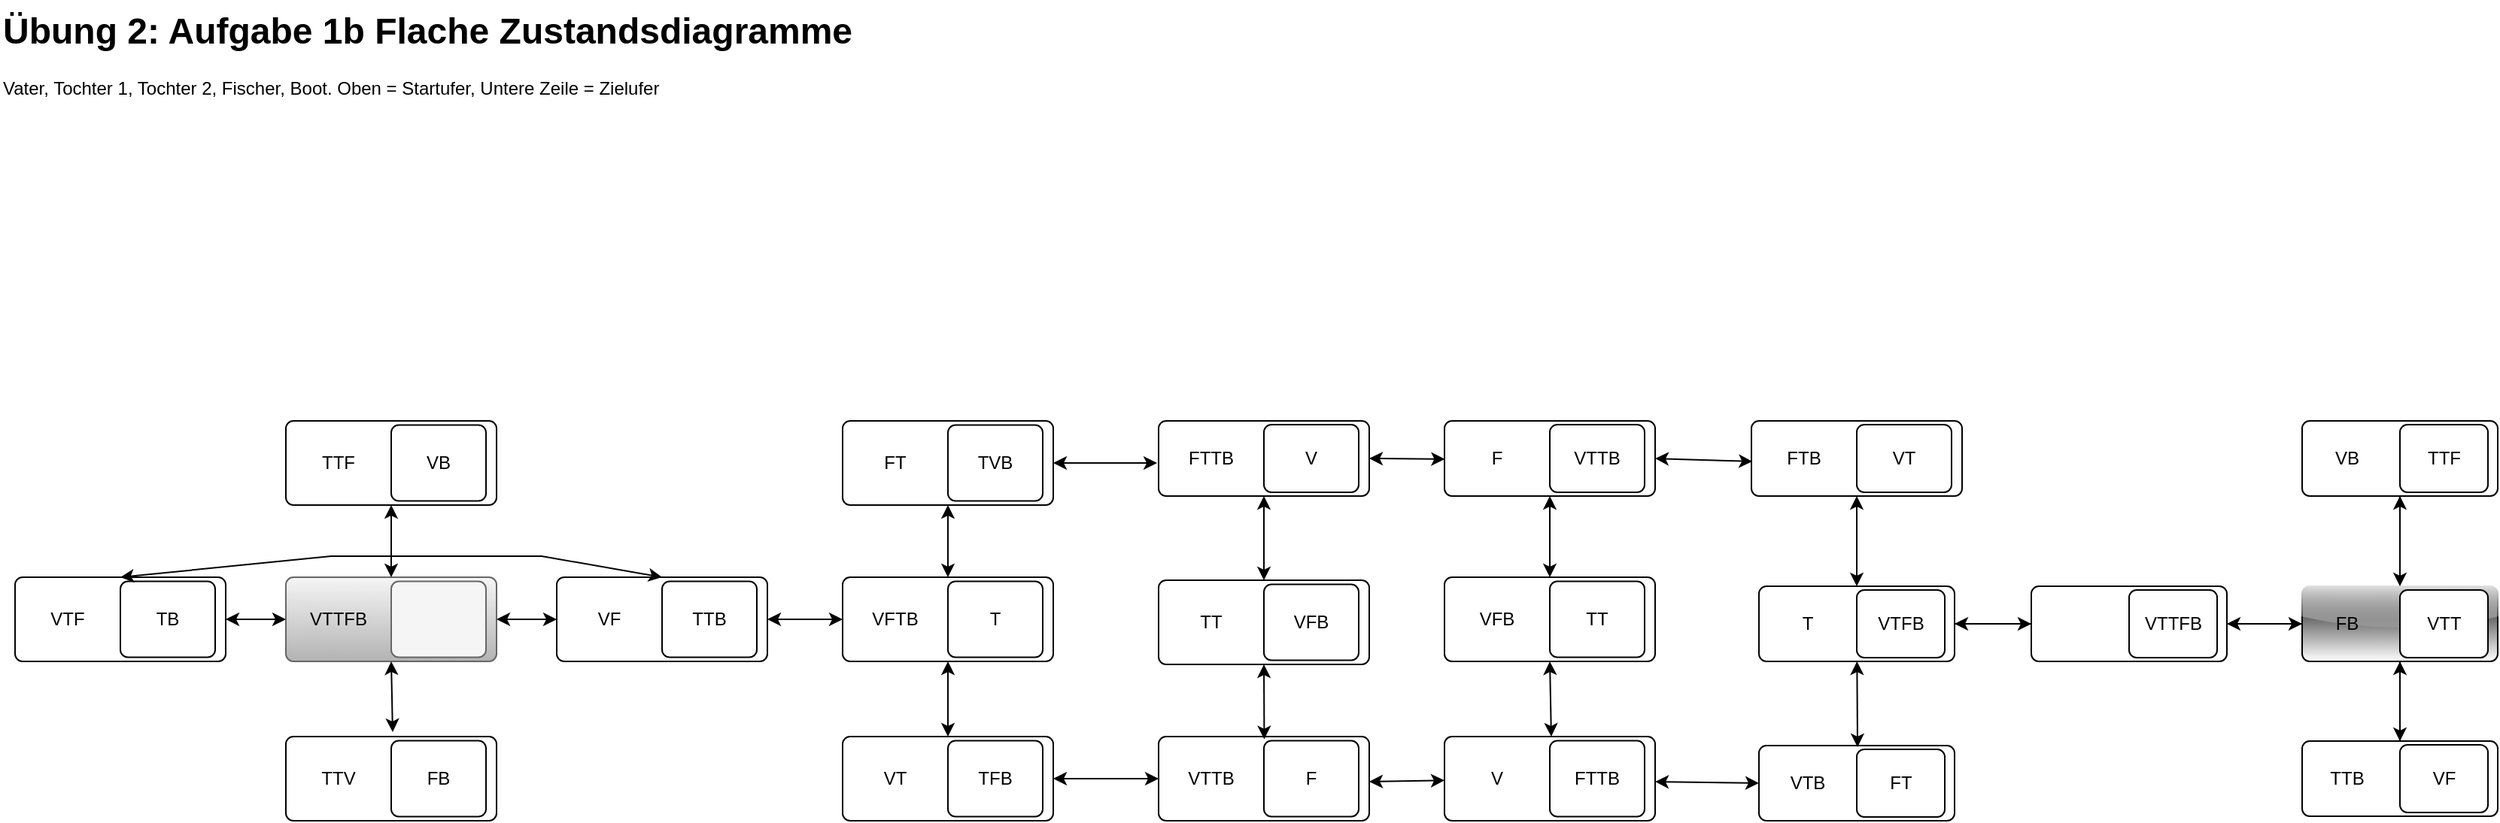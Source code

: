 <mxfile version="24.8.3">
  <diagram name="Page-1" id="-7dxq6iW3kQ3iSbgLeyK">
    <mxGraphModel dx="979" dy="433" grid="1" gridSize="10" guides="1" tooltips="1" connect="1" arrows="1" fold="1" page="1" pageScale="1" pageWidth="1169" pageHeight="827" math="0" shadow="0">
      <root>
        <mxCell id="0" />
        <mxCell id="1" parent="0" />
        <mxCell id="XbbJu0McrLC-nWk04bXn-2" value="&lt;h1 style=&quot;margin-top: 0px;&quot;&gt;Übung 2: Aufgabe 1b Flache Zustandsdiagramme&lt;br&gt;&lt;/h1&gt;&lt;p&gt;Vater, Tochter 1, Tochter 2, Fischer, Boot. Oben = Startufer, Untere Zeile = Zielufer&lt;br&gt;&lt;/p&gt;" style="text;html=1;whiteSpace=wrap;overflow=hidden;rounded=0;" parent="1" vertex="1">
          <mxGeometry width="570" height="79" as="geometry" />
        </mxCell>
        <mxCell id="XbbJu0McrLC-nWk04bXn-6" value="" style="rounded=1;absoluteArcSize=1;html=1;arcSize=10;fillColor=#f5f5f5;strokeColor=#666666;gradientColor=#b3b3b3;" parent="1" vertex="1">
          <mxGeometry x="190" y="384" width="140" height="56" as="geometry" />
        </mxCell>
        <mxCell id="XbbJu0McrLC-nWk04bXn-7" value="VTTFB" style="html=1;shape=mxgraph.er.anchor;whiteSpace=wrap;" parent="XbbJu0McrLC-nWk04bXn-6" vertex="1">
          <mxGeometry width="70" height="56" as="geometry" />
        </mxCell>
        <mxCell id="XbbJu0McrLC-nWk04bXn-8" value="" style="rounded=1;absoluteArcSize=1;html=1;arcSize=10;whiteSpace=wrap;points=[];strokeColor=inherit;fillColor=inherit;" parent="XbbJu0McrLC-nWk04bXn-6" vertex="1">
          <mxGeometry x="70" y="2.8" width="63" height="50.4" as="geometry" />
        </mxCell>
        <mxCell id="XbbJu0McrLC-nWk04bXn-17" value="" style="rounded=1;absoluteArcSize=1;html=1;arcSize=10;" parent="1" vertex="1">
          <mxGeometry x="370" y="384" width="140" height="56" as="geometry" />
        </mxCell>
        <mxCell id="XbbJu0McrLC-nWk04bXn-18" value="VF" style="html=1;shape=mxgraph.er.anchor;whiteSpace=wrap;" parent="XbbJu0McrLC-nWk04bXn-17" vertex="1">
          <mxGeometry width="70" height="56" as="geometry" />
        </mxCell>
        <mxCell id="XbbJu0McrLC-nWk04bXn-19" value="TTB" style="rounded=1;absoluteArcSize=1;html=1;arcSize=10;whiteSpace=wrap;points=[];strokeColor=inherit;fillColor=inherit;" parent="XbbJu0McrLC-nWk04bXn-17" vertex="1">
          <mxGeometry x="70" y="2.8" width="63" height="50.4" as="geometry" />
        </mxCell>
        <mxCell id="XbbJu0McrLC-nWk04bXn-20" value="" style="endArrow=classic;html=1;rounded=0;entryX=0;entryY=0.5;entryDx=0;entryDy=0;exitX=1;exitY=0.5;exitDx=0;exitDy=0;startArrow=classic;" parent="1" source="XbbJu0McrLC-nWk04bXn-6" target="XbbJu0McrLC-nWk04bXn-17" edge="1">
          <mxGeometry width="50" height="50" relative="1" as="geometry">
            <mxPoint x="380" y="410" as="sourcePoint" />
            <mxPoint x="430" y="360" as="targetPoint" />
          </mxGeometry>
        </mxCell>
        <mxCell id="XbbJu0McrLC-nWk04bXn-21" value="" style="rounded=1;absoluteArcSize=1;html=1;arcSize=10;" parent="1" vertex="1">
          <mxGeometry x="10" y="384" width="140" height="56" as="geometry" />
        </mxCell>
        <mxCell id="XbbJu0McrLC-nWk04bXn-22" value="VTF" style="html=1;shape=mxgraph.er.anchor;whiteSpace=wrap;" parent="XbbJu0McrLC-nWk04bXn-21" vertex="1">
          <mxGeometry width="70" height="56" as="geometry" />
        </mxCell>
        <mxCell id="XbbJu0McrLC-nWk04bXn-23" value="TB" style="rounded=1;absoluteArcSize=1;html=1;arcSize=10;whiteSpace=wrap;points=[];strokeColor=inherit;fillColor=inherit;" parent="XbbJu0McrLC-nWk04bXn-21" vertex="1">
          <mxGeometry x="70" y="2.8" width="63" height="50.4" as="geometry" />
        </mxCell>
        <mxCell id="XbbJu0McrLC-nWk04bXn-24" value="" style="endArrow=classic;html=1;rounded=0;entryX=0;entryY=0.5;entryDx=0;entryDy=0;exitX=1;exitY=0.5;exitDx=0;exitDy=0;startArrow=classic;" parent="1" source="XbbJu0McrLC-nWk04bXn-21" target="XbbJu0McrLC-nWk04bXn-6" edge="1">
          <mxGeometry width="50" height="50" relative="1" as="geometry">
            <mxPoint x="150" y="420" as="sourcePoint" />
            <mxPoint x="200" y="370" as="targetPoint" />
          </mxGeometry>
        </mxCell>
        <mxCell id="XbbJu0McrLC-nWk04bXn-28" value="" style="rounded=1;absoluteArcSize=1;html=1;arcSize=10;" parent="1" vertex="1">
          <mxGeometry x="190" y="280" width="140" height="56" as="geometry" />
        </mxCell>
        <mxCell id="XbbJu0McrLC-nWk04bXn-29" value="TTF" style="html=1;shape=mxgraph.er.anchor;whiteSpace=wrap;" parent="XbbJu0McrLC-nWk04bXn-28" vertex="1">
          <mxGeometry width="70" height="56" as="geometry" />
        </mxCell>
        <mxCell id="XbbJu0McrLC-nWk04bXn-30" value="VB" style="rounded=1;absoluteArcSize=1;html=1;arcSize=10;whiteSpace=wrap;points=[];strokeColor=inherit;fillColor=inherit;" parent="XbbJu0McrLC-nWk04bXn-28" vertex="1">
          <mxGeometry x="70" y="2.8" width="63" height="50.4" as="geometry" />
        </mxCell>
        <mxCell id="XbbJu0McrLC-nWk04bXn-31" value="" style="endArrow=classic;html=1;rounded=0;entryX=0.5;entryY=1;entryDx=0;entryDy=0;exitX=0.5;exitY=0;exitDx=0;exitDy=0;startArrow=classic;" parent="1" source="XbbJu0McrLC-nWk04bXn-6" target="XbbJu0McrLC-nWk04bXn-28" edge="1">
          <mxGeometry width="50" height="50" relative="1" as="geometry">
            <mxPoint x="260" y="380" as="sourcePoint" />
            <mxPoint x="280" y="340" as="targetPoint" />
          </mxGeometry>
        </mxCell>
        <mxCell id="XbbJu0McrLC-nWk04bXn-32" value="" style="rounded=1;absoluteArcSize=1;html=1;arcSize=10;" parent="1" vertex="1">
          <mxGeometry x="190" y="490" width="140" height="56" as="geometry" />
        </mxCell>
        <mxCell id="XbbJu0McrLC-nWk04bXn-33" value="TTV" style="html=1;shape=mxgraph.er.anchor;whiteSpace=wrap;" parent="XbbJu0McrLC-nWk04bXn-32" vertex="1">
          <mxGeometry width="70" height="56" as="geometry" />
        </mxCell>
        <mxCell id="XbbJu0McrLC-nWk04bXn-34" value="FB" style="rounded=1;absoluteArcSize=1;html=1;arcSize=10;whiteSpace=wrap;points=[];strokeColor=inherit;fillColor=inherit;" parent="XbbJu0McrLC-nWk04bXn-32" vertex="1">
          <mxGeometry x="70" y="2.8" width="63" height="50.4" as="geometry" />
        </mxCell>
        <mxCell id="XbbJu0McrLC-nWk04bXn-36" value="" style="endArrow=classic;startArrow=classic;html=1;rounded=0;exitX=1.014;exitY=-0.054;exitDx=0;exitDy=0;exitPerimeter=0;" parent="1" source="XbbJu0McrLC-nWk04bXn-33" edge="1">
          <mxGeometry width="50" height="50" relative="1" as="geometry">
            <mxPoint x="210" y="490" as="sourcePoint" />
            <mxPoint x="260" y="440" as="targetPoint" />
          </mxGeometry>
        </mxCell>
        <mxCell id="XbbJu0McrLC-nWk04bXn-38" value="" style="rounded=1;absoluteArcSize=1;html=1;arcSize=10;" parent="1" vertex="1">
          <mxGeometry x="560" y="384" width="140" height="56" as="geometry" />
        </mxCell>
        <mxCell id="XbbJu0McrLC-nWk04bXn-39" value="VFTB" style="html=1;shape=mxgraph.er.anchor;whiteSpace=wrap;" parent="XbbJu0McrLC-nWk04bXn-38" vertex="1">
          <mxGeometry width="70" height="56" as="geometry" />
        </mxCell>
        <mxCell id="XbbJu0McrLC-nWk04bXn-40" value="T" style="rounded=1;absoluteArcSize=1;html=1;arcSize=10;whiteSpace=wrap;points=[];strokeColor=inherit;fillColor=inherit;" parent="XbbJu0McrLC-nWk04bXn-38" vertex="1">
          <mxGeometry x="70" y="2.8" width="63" height="50.4" as="geometry" />
        </mxCell>
        <mxCell id="XbbJu0McrLC-nWk04bXn-41" value="" style="endArrow=classic;startArrow=classic;html=1;rounded=0;entryX=0;entryY=0.5;entryDx=0;entryDy=0;exitX=1;exitY=0.5;exitDx=0;exitDy=0;" parent="1" source="XbbJu0McrLC-nWk04bXn-17" target="XbbJu0McrLC-nWk04bXn-38" edge="1">
          <mxGeometry width="50" height="50" relative="1" as="geometry">
            <mxPoint x="510" y="414" as="sourcePoint" />
            <mxPoint x="560" y="364" as="targetPoint" />
          </mxGeometry>
        </mxCell>
        <mxCell id="XbbJu0McrLC-nWk04bXn-45" value="" style="endArrow=classic;startArrow=classic;html=1;rounded=0;entryX=0.5;entryY=0;entryDx=0;entryDy=0;exitX=0.5;exitY=0;exitDx=0;exitDy=0;" parent="1" source="XbbJu0McrLC-nWk04bXn-17" target="XbbJu0McrLC-nWk04bXn-21" edge="1">
          <mxGeometry width="50" height="50" relative="1" as="geometry">
            <mxPoint x="620" y="360" as="sourcePoint" />
            <mxPoint x="680" y="330" as="targetPoint" />
            <Array as="points">
              <mxPoint x="360" y="370" />
              <mxPoint x="220" y="370" />
            </Array>
          </mxGeometry>
        </mxCell>
        <mxCell id="XbbJu0McrLC-nWk04bXn-46" value="" style="rounded=1;absoluteArcSize=1;html=1;arcSize=10;" parent="1" vertex="1">
          <mxGeometry x="560" y="280" width="140" height="56" as="geometry" />
        </mxCell>
        <mxCell id="XbbJu0McrLC-nWk04bXn-47" value="FT" style="html=1;shape=mxgraph.er.anchor;whiteSpace=wrap;" parent="XbbJu0McrLC-nWk04bXn-46" vertex="1">
          <mxGeometry width="70" height="56" as="geometry" />
        </mxCell>
        <mxCell id="XbbJu0McrLC-nWk04bXn-48" value="TVB" style="rounded=1;absoluteArcSize=1;html=1;arcSize=10;whiteSpace=wrap;points=[];strokeColor=inherit;fillColor=inherit;" parent="XbbJu0McrLC-nWk04bXn-46" vertex="1">
          <mxGeometry x="70" y="2.8" width="63" height="50.4" as="geometry" />
        </mxCell>
        <mxCell id="XbbJu0McrLC-nWk04bXn-50" value="" style="rounded=1;absoluteArcSize=1;html=1;arcSize=10;" parent="1" vertex="1">
          <mxGeometry x="560" y="490" width="140" height="56" as="geometry" />
        </mxCell>
        <mxCell id="XbbJu0McrLC-nWk04bXn-51" value="VT" style="html=1;shape=mxgraph.er.anchor;whiteSpace=wrap;" parent="XbbJu0McrLC-nWk04bXn-50" vertex="1">
          <mxGeometry width="70" height="56" as="geometry" />
        </mxCell>
        <mxCell id="XbbJu0McrLC-nWk04bXn-52" value="TFB" style="rounded=1;absoluteArcSize=1;html=1;arcSize=10;whiteSpace=wrap;points=[];strokeColor=inherit;fillColor=inherit;" parent="XbbJu0McrLC-nWk04bXn-50" vertex="1">
          <mxGeometry x="70" y="2.8" width="63" height="50.4" as="geometry" />
        </mxCell>
        <mxCell id="XbbJu0McrLC-nWk04bXn-53" value="" style="endArrow=classic;startArrow=classic;html=1;rounded=0;exitX=0.5;exitY=0;exitDx=0;exitDy=0;entryX=0.5;entryY=1;entryDx=0;entryDy=0;" parent="1" source="XbbJu0McrLC-nWk04bXn-38" target="XbbJu0McrLC-nWk04bXn-46" edge="1">
          <mxGeometry width="50" height="50" relative="1" as="geometry">
            <mxPoint x="590" y="390" as="sourcePoint" />
            <mxPoint x="640" y="340" as="targetPoint" />
          </mxGeometry>
        </mxCell>
        <mxCell id="XbbJu0McrLC-nWk04bXn-54" value="" style="endArrow=classic;startArrow=classic;html=1;rounded=0;exitX=0.5;exitY=0;exitDx=0;exitDy=0;entryX=0.5;entryY=1;entryDx=0;entryDy=0;" parent="1" source="XbbJu0McrLC-nWk04bXn-50" target="XbbJu0McrLC-nWk04bXn-38" edge="1">
          <mxGeometry width="50" height="50" relative="1" as="geometry">
            <mxPoint x="580" y="490" as="sourcePoint" />
            <mxPoint x="630" y="440" as="targetPoint" />
          </mxGeometry>
        </mxCell>
        <mxCell id="XbbJu0McrLC-nWk04bXn-55" value="" style="rounded=1;absoluteArcSize=1;html=1;arcSize=10;" parent="1" vertex="1">
          <mxGeometry x="770" y="490" width="140" height="56" as="geometry" />
        </mxCell>
        <mxCell id="XbbJu0McrLC-nWk04bXn-56" value="VTTB" style="html=1;shape=mxgraph.er.anchor;whiteSpace=wrap;" parent="XbbJu0McrLC-nWk04bXn-55" vertex="1">
          <mxGeometry width="70" height="56" as="geometry" />
        </mxCell>
        <mxCell id="XbbJu0McrLC-nWk04bXn-57" value="F" style="rounded=1;absoluteArcSize=1;html=1;arcSize=10;whiteSpace=wrap;points=[];strokeColor=inherit;fillColor=inherit;" parent="XbbJu0McrLC-nWk04bXn-55" vertex="1">
          <mxGeometry x="70" y="2.8" width="63" height="50.4" as="geometry" />
        </mxCell>
        <mxCell id="XbbJu0McrLC-nWk04bXn-58" value="" style="endArrow=classic;startArrow=classic;html=1;rounded=0;entryX=0;entryY=0.5;entryDx=0;entryDy=0;exitX=1;exitY=0.5;exitDx=0;exitDy=0;" parent="1" source="XbbJu0McrLC-nWk04bXn-50" target="XbbJu0McrLC-nWk04bXn-55" edge="1">
          <mxGeometry width="50" height="50" relative="1" as="geometry">
            <mxPoint x="700" y="520" as="sourcePoint" />
            <mxPoint x="750" y="470" as="targetPoint" />
          </mxGeometry>
        </mxCell>
        <mxCell id="XbbJu0McrLC-nWk04bXn-59" value="" style="rounded=1;absoluteArcSize=1;html=1;arcSize=10;" parent="1" vertex="1">
          <mxGeometry x="770" y="280" width="140" height="50" as="geometry" />
        </mxCell>
        <mxCell id="XbbJu0McrLC-nWk04bXn-60" value="FTTB" style="html=1;shape=mxgraph.er.anchor;whiteSpace=wrap;" parent="XbbJu0McrLC-nWk04bXn-59" vertex="1">
          <mxGeometry width="70" height="50" as="geometry" />
        </mxCell>
        <mxCell id="XbbJu0McrLC-nWk04bXn-61" value="V" style="rounded=1;absoluteArcSize=1;html=1;arcSize=10;whiteSpace=wrap;points=[];strokeColor=inherit;fillColor=inherit;" parent="XbbJu0McrLC-nWk04bXn-59" vertex="1">
          <mxGeometry x="70" y="2.5" width="63" height="45" as="geometry" />
        </mxCell>
        <mxCell id="XbbJu0McrLC-nWk04bXn-63" value="" style="endArrow=classic;startArrow=classic;html=1;rounded=0;exitX=1;exitY=0.5;exitDx=0;exitDy=0;entryX=-0.014;entryY=0.561;entryDx=0;entryDy=0;entryPerimeter=0;" parent="1" source="XbbJu0McrLC-nWk04bXn-46" target="XbbJu0McrLC-nWk04bXn-60" edge="1">
          <mxGeometry width="50" height="50" relative="1" as="geometry">
            <mxPoint x="580" y="290" as="sourcePoint" />
            <mxPoint x="630" y="240" as="targetPoint" />
          </mxGeometry>
        </mxCell>
        <mxCell id="XbbJu0McrLC-nWk04bXn-65" value="" style="rounded=1;absoluteArcSize=1;html=1;arcSize=10;" parent="1" vertex="1">
          <mxGeometry x="770" y="386" width="140" height="56" as="geometry" />
        </mxCell>
        <mxCell id="XbbJu0McrLC-nWk04bXn-66" value="TT" style="html=1;shape=mxgraph.er.anchor;whiteSpace=wrap;" parent="XbbJu0McrLC-nWk04bXn-65" vertex="1">
          <mxGeometry width="70" height="56" as="geometry" />
        </mxCell>
        <mxCell id="XbbJu0McrLC-nWk04bXn-67" value="VFB" style="rounded=1;absoluteArcSize=1;html=1;arcSize=10;whiteSpace=wrap;points=[];strokeColor=inherit;fillColor=inherit;" parent="XbbJu0McrLC-nWk04bXn-65" vertex="1">
          <mxGeometry x="70" y="2.8" width="63" height="50.4" as="geometry" />
        </mxCell>
        <mxCell id="XbbJu0McrLC-nWk04bXn-68" value="" style="endArrow=classic;startArrow=classic;html=1;rounded=0;entryX=0.5;entryY=0;entryDx=0;entryDy=0;exitX=0.5;exitY=1;exitDx=0;exitDy=0;" parent="1" source="XbbJu0McrLC-nWk04bXn-59" target="XbbJu0McrLC-nWk04bXn-65" edge="1">
          <mxGeometry width="50" height="50" relative="1" as="geometry">
            <mxPoint x="720" y="208" as="sourcePoint" />
            <mxPoint x="783.711" y="208" as="targetPoint" />
          </mxGeometry>
        </mxCell>
        <mxCell id="XbbJu0McrLC-nWk04bXn-71" value="" style="endArrow=classic;startArrow=classic;html=1;rounded=0;entryX=0.5;entryY=1;entryDx=0;entryDy=0;exitX=1.003;exitY=0.032;exitDx=0;exitDy=0;exitPerimeter=0;" parent="1" source="XbbJu0McrLC-nWk04bXn-56" target="XbbJu0McrLC-nWk04bXn-65" edge="1">
          <mxGeometry width="50" height="50" relative="1" as="geometry">
            <mxPoint x="840" y="490" as="sourcePoint" />
            <mxPoint x="890" y="440" as="targetPoint" />
          </mxGeometry>
        </mxCell>
        <mxCell id="XbbJu0McrLC-nWk04bXn-72" value="" style="rounded=1;absoluteArcSize=1;html=1;arcSize=10;" parent="1" vertex="1">
          <mxGeometry x="960" y="280" width="140" height="50" as="geometry" />
        </mxCell>
        <mxCell id="XbbJu0McrLC-nWk04bXn-73" value="F" style="html=1;shape=mxgraph.er.anchor;whiteSpace=wrap;" parent="XbbJu0McrLC-nWk04bXn-72" vertex="1">
          <mxGeometry width="70" height="50" as="geometry" />
        </mxCell>
        <mxCell id="XbbJu0McrLC-nWk04bXn-74" value="VTTB" style="rounded=1;absoluteArcSize=1;html=1;arcSize=10;whiteSpace=wrap;points=[];strokeColor=inherit;fillColor=inherit;" parent="XbbJu0McrLC-nWk04bXn-72" vertex="1">
          <mxGeometry x="70" y="2.5" width="63" height="45" as="geometry" />
        </mxCell>
        <mxCell id="XbbJu0McrLC-nWk04bXn-75" value="" style="endArrow=classic;startArrow=classic;html=1;rounded=0;entryX=0.003;entryY=0.508;entryDx=0;entryDy=0;entryPerimeter=0;exitX=1;exitY=0.5;exitDx=0;exitDy=0;" parent="1" source="XbbJu0McrLC-nWk04bXn-59" target="XbbJu0McrLC-nWk04bXn-73" edge="1">
          <mxGeometry width="50" height="50" relative="1" as="geometry">
            <mxPoint x="910" y="310" as="sourcePoint" />
            <mxPoint x="960" y="260" as="targetPoint" />
          </mxGeometry>
        </mxCell>
        <mxCell id="XbbJu0McrLC-nWk04bXn-77" value="" style="rounded=1;absoluteArcSize=1;html=1;arcSize=10;" parent="1" vertex="1">
          <mxGeometry x="1164" y="280" width="140" height="50" as="geometry" />
        </mxCell>
        <mxCell id="XbbJu0McrLC-nWk04bXn-78" value="FTB" style="html=1;shape=mxgraph.er.anchor;whiteSpace=wrap;" parent="XbbJu0McrLC-nWk04bXn-77" vertex="1">
          <mxGeometry width="70" height="50" as="geometry" />
        </mxCell>
        <mxCell id="XbbJu0McrLC-nWk04bXn-79" value="VT" style="rounded=1;absoluteArcSize=1;html=1;arcSize=10;whiteSpace=wrap;points=[];strokeColor=inherit;fillColor=inherit;" parent="XbbJu0McrLC-nWk04bXn-77" vertex="1">
          <mxGeometry x="70" y="2.5" width="63" height="45" as="geometry" />
        </mxCell>
        <mxCell id="XbbJu0McrLC-nWk04bXn-80" value="" style="endArrow=classic;startArrow=classic;html=1;rounded=0;entryX=0.009;entryY=0.54;entryDx=0;entryDy=0;entryPerimeter=0;" parent="1" target="XbbJu0McrLC-nWk04bXn-78" edge="1">
          <mxGeometry width="50" height="50" relative="1" as="geometry">
            <mxPoint x="1100" y="305" as="sourcePoint" />
            <mxPoint x="1150" y="260" as="targetPoint" />
          </mxGeometry>
        </mxCell>
        <mxCell id="m5UhtimAYEu7yITjB6ou-4" value="" style="rounded=1;absoluteArcSize=1;html=1;arcSize=10;" vertex="1" parent="1">
          <mxGeometry x="960" y="490" width="140" height="56" as="geometry" />
        </mxCell>
        <mxCell id="m5UhtimAYEu7yITjB6ou-5" value="V" style="html=1;shape=mxgraph.er.anchor;whiteSpace=wrap;" vertex="1" parent="m5UhtimAYEu7yITjB6ou-4">
          <mxGeometry width="70" height="56" as="geometry" />
        </mxCell>
        <mxCell id="m5UhtimAYEu7yITjB6ou-6" value="FTTB" style="rounded=1;absoluteArcSize=1;html=1;arcSize=10;whiteSpace=wrap;points=[];strokeColor=inherit;fillColor=inherit;" vertex="1" parent="m5UhtimAYEu7yITjB6ou-4">
          <mxGeometry x="70" y="2.8" width="63" height="50.4" as="geometry" />
        </mxCell>
        <mxCell id="m5UhtimAYEu7yITjB6ou-18" value="" style="endArrow=classic;startArrow=classic;html=1;rounded=0;exitX=0;exitY=0.5;exitDx=0;exitDy=0;" edge="1" parent="m5UhtimAYEu7yITjB6ou-4" source="m5UhtimAYEu7yITjB6ou-14">
          <mxGeometry width="50" height="50" relative="1" as="geometry">
            <mxPoint x="90" y="80" as="sourcePoint" />
            <mxPoint x="140" y="30" as="targetPoint" />
          </mxGeometry>
        </mxCell>
        <mxCell id="m5UhtimAYEu7yITjB6ou-7" value="" style="endArrow=classic;startArrow=classic;html=1;rounded=0;" edge="1" parent="1" target="m5UhtimAYEu7yITjB6ou-4">
          <mxGeometry width="50" height="50" relative="1" as="geometry">
            <mxPoint x="910" y="520" as="sourcePoint" />
            <mxPoint x="960" y="470" as="targetPoint" />
          </mxGeometry>
        </mxCell>
        <mxCell id="m5UhtimAYEu7yITjB6ou-9" value="" style="rounded=1;absoluteArcSize=1;html=1;arcSize=10;" vertex="1" parent="1">
          <mxGeometry x="960" y="384" width="140" height="56" as="geometry" />
        </mxCell>
        <mxCell id="m5UhtimAYEu7yITjB6ou-10" value="VFB" style="html=1;shape=mxgraph.er.anchor;whiteSpace=wrap;" vertex="1" parent="m5UhtimAYEu7yITjB6ou-9">
          <mxGeometry width="70" height="56" as="geometry" />
        </mxCell>
        <mxCell id="m5UhtimAYEu7yITjB6ou-11" value="TT" style="rounded=1;absoluteArcSize=1;html=1;arcSize=10;whiteSpace=wrap;points=[];strokeColor=inherit;fillColor=inherit;" vertex="1" parent="m5UhtimAYEu7yITjB6ou-9">
          <mxGeometry x="70" y="2.8" width="63" height="50.4" as="geometry" />
        </mxCell>
        <mxCell id="m5UhtimAYEu7yITjB6ou-12" value="" style="endArrow=classic;startArrow=classic;html=1;rounded=0;exitX=0.5;exitY=0;exitDx=0;exitDy=0;" edge="1" parent="1" source="m5UhtimAYEu7yITjB6ou-9">
          <mxGeometry width="50" height="50" relative="1" as="geometry">
            <mxPoint x="980" y="380" as="sourcePoint" />
            <mxPoint x="1030" y="330" as="targetPoint" />
          </mxGeometry>
        </mxCell>
        <mxCell id="m5UhtimAYEu7yITjB6ou-13" value="" style="endArrow=classic;startArrow=classic;html=1;rounded=0;exitX=1.014;exitY=0;exitDx=0;exitDy=0;exitPerimeter=0;" edge="1" parent="1" source="m5UhtimAYEu7yITjB6ou-5">
          <mxGeometry width="50" height="50" relative="1" as="geometry">
            <mxPoint x="980" y="490" as="sourcePoint" />
            <mxPoint x="1030" y="440" as="targetPoint" />
          </mxGeometry>
        </mxCell>
        <mxCell id="m5UhtimAYEu7yITjB6ou-14" value="" style="rounded=1;absoluteArcSize=1;html=1;arcSize=10;" vertex="1" parent="1">
          <mxGeometry x="1169" y="496" width="130" height="50" as="geometry" />
        </mxCell>
        <mxCell id="m5UhtimAYEu7yITjB6ou-15" value="VTB" style="html=1;shape=mxgraph.er.anchor;whiteSpace=wrap;" vertex="1" parent="m5UhtimAYEu7yITjB6ou-14">
          <mxGeometry width="65" height="50" as="geometry" />
        </mxCell>
        <mxCell id="m5UhtimAYEu7yITjB6ou-16" value="FT" style="rounded=1;absoluteArcSize=1;html=1;arcSize=10;whiteSpace=wrap;points=[];strokeColor=inherit;fillColor=inherit;" vertex="1" parent="m5UhtimAYEu7yITjB6ou-14">
          <mxGeometry x="65" y="2.5" width="58.5" height="45" as="geometry" />
        </mxCell>
        <mxCell id="m5UhtimAYEu7yITjB6ou-34" style="edgeStyle=orthogonalEdgeStyle;rounded=0;orthogonalLoop=1;jettySize=auto;html=1;entryX=0;entryY=0.5;entryDx=0;entryDy=0;" edge="1" parent="1" source="m5UhtimAYEu7yITjB6ou-19" target="m5UhtimAYEu7yITjB6ou-27">
          <mxGeometry relative="1" as="geometry" />
        </mxCell>
        <mxCell id="m5UhtimAYEu7yITjB6ou-19" value="" style="rounded=1;absoluteArcSize=1;html=1;arcSize=10;" vertex="1" parent="1">
          <mxGeometry x="1169" y="390" width="130" height="50" as="geometry" />
        </mxCell>
        <mxCell id="m5UhtimAYEu7yITjB6ou-20" value="T" style="html=1;shape=mxgraph.er.anchor;whiteSpace=wrap;" vertex="1" parent="m5UhtimAYEu7yITjB6ou-19">
          <mxGeometry width="65" height="50" as="geometry" />
        </mxCell>
        <mxCell id="m5UhtimAYEu7yITjB6ou-21" value="VTFB" style="rounded=1;absoluteArcSize=1;html=1;arcSize=10;whiteSpace=wrap;points=[];strokeColor=inherit;fillColor=inherit;" vertex="1" parent="m5UhtimAYEu7yITjB6ou-19">
          <mxGeometry x="65" y="2.5" width="58.5" height="45" as="geometry" />
        </mxCell>
        <mxCell id="m5UhtimAYEu7yITjB6ou-25" value="" style="endArrow=classic;startArrow=classic;html=1;rounded=0;exitX=1.008;exitY=0.02;exitDx=0;exitDy=0;exitPerimeter=0;" edge="1" parent="1" source="m5UhtimAYEu7yITjB6ou-15" target="m5UhtimAYEu7yITjB6ou-19">
          <mxGeometry width="50" height="50" relative="1" as="geometry">
            <mxPoint x="1220" y="500" as="sourcePoint" />
            <mxPoint x="1270" y="450" as="targetPoint" />
          </mxGeometry>
        </mxCell>
        <mxCell id="m5UhtimAYEu7yITjB6ou-26" value="" style="endArrow=classic;startArrow=classic;html=1;rounded=0;exitX=0.5;exitY=0;exitDx=0;exitDy=0;entryX=0.5;entryY=1;entryDx=0;entryDy=0;" edge="1" parent="1" source="m5UhtimAYEu7yITjB6ou-19" target="XbbJu0McrLC-nWk04bXn-77">
          <mxGeometry width="50" height="50" relative="1" as="geometry">
            <mxPoint x="1170" y="380" as="sourcePoint" />
            <mxPoint x="1220" y="330" as="targetPoint" />
          </mxGeometry>
        </mxCell>
        <mxCell id="m5UhtimAYEu7yITjB6ou-33" style="edgeStyle=orthogonalEdgeStyle;rounded=0;orthogonalLoop=1;jettySize=auto;html=1;entryX=1;entryY=0.5;entryDx=0;entryDy=0;" edge="1" parent="1" source="m5UhtimAYEu7yITjB6ou-27" target="m5UhtimAYEu7yITjB6ou-19">
          <mxGeometry relative="1" as="geometry" />
        </mxCell>
        <mxCell id="m5UhtimAYEu7yITjB6ou-41" style="edgeStyle=orthogonalEdgeStyle;rounded=0;orthogonalLoop=1;jettySize=auto;html=1;entryX=0;entryY=0.5;entryDx=0;entryDy=0;" edge="1" parent="1" source="m5UhtimAYEu7yITjB6ou-27" target="m5UhtimAYEu7yITjB6ou-35">
          <mxGeometry relative="1" as="geometry" />
        </mxCell>
        <mxCell id="m5UhtimAYEu7yITjB6ou-27" value="" style="rounded=1;absoluteArcSize=1;html=1;arcSize=10;" vertex="1" parent="1">
          <mxGeometry x="1350" y="390" width="130" height="50" as="geometry" />
        </mxCell>
        <mxCell id="m5UhtimAYEu7yITjB6ou-28" value="" style="html=1;shape=mxgraph.er.anchor;whiteSpace=wrap;" vertex="1" parent="m5UhtimAYEu7yITjB6ou-27">
          <mxGeometry width="65" height="50" as="geometry" />
        </mxCell>
        <mxCell id="m5UhtimAYEu7yITjB6ou-29" value="VTTFB" style="rounded=1;absoluteArcSize=1;html=1;arcSize=10;whiteSpace=wrap;points=[];strokeColor=inherit;fillColor=inherit;" vertex="1" parent="m5UhtimAYEu7yITjB6ou-27">
          <mxGeometry x="65" y="2.5" width="58.5" height="45" as="geometry" />
        </mxCell>
        <mxCell id="m5UhtimAYEu7yITjB6ou-38" style="edgeStyle=orthogonalEdgeStyle;rounded=0;orthogonalLoop=1;jettySize=auto;html=1;entryX=1;entryY=0.5;entryDx=0;entryDy=0;" edge="1" parent="1" source="m5UhtimAYEu7yITjB6ou-35" target="m5UhtimAYEu7yITjB6ou-27">
          <mxGeometry relative="1" as="geometry" />
        </mxCell>
        <mxCell id="m5UhtimAYEu7yITjB6ou-47" style="edgeStyle=orthogonalEdgeStyle;rounded=0;orthogonalLoop=1;jettySize=auto;html=1;entryX=0.5;entryY=1;entryDx=0;entryDy=0;" edge="1" parent="1" source="m5UhtimAYEu7yITjB6ou-35" target="m5UhtimAYEu7yITjB6ou-43">
          <mxGeometry relative="1" as="geometry" />
        </mxCell>
        <mxCell id="m5UhtimAYEu7yITjB6ou-53" style="edgeStyle=orthogonalEdgeStyle;rounded=0;orthogonalLoop=1;jettySize=auto;html=1;entryX=0.5;entryY=0;entryDx=0;entryDy=0;" edge="1" parent="1" source="m5UhtimAYEu7yITjB6ou-35" target="m5UhtimAYEu7yITjB6ou-49">
          <mxGeometry relative="1" as="geometry" />
        </mxCell>
        <mxCell id="m5UhtimAYEu7yITjB6ou-35" value="" style="rounded=1;absoluteArcSize=1;html=1;arcSize=10;glass=1;gradientColor=default;gradientDirection=north;" vertex="1" parent="1">
          <mxGeometry x="1530" y="390" width="130" height="50" as="geometry" />
        </mxCell>
        <mxCell id="m5UhtimAYEu7yITjB6ou-36" value="" style="html=1;shape=mxgraph.er.anchor;whiteSpace=wrap;" vertex="1" parent="m5UhtimAYEu7yITjB6ou-35">
          <mxGeometry width="65" height="50" as="geometry" />
        </mxCell>
        <mxCell id="m5UhtimAYEu7yITjB6ou-37" value="VTT" style="rounded=1;absoluteArcSize=1;html=1;arcSize=10;whiteSpace=wrap;points=[];strokeColor=inherit;fillColor=inherit;" vertex="1" parent="m5UhtimAYEu7yITjB6ou-35">
          <mxGeometry x="65" y="2.5" width="58.5" height="45" as="geometry" />
        </mxCell>
        <mxCell id="m5UhtimAYEu7yITjB6ou-42" value="FB" style="text;html=1;align=center;verticalAlign=middle;whiteSpace=wrap;rounded=0;" vertex="1" parent="m5UhtimAYEu7yITjB6ou-35">
          <mxGeometry y="10" width="60" height="30" as="geometry" />
        </mxCell>
        <mxCell id="m5UhtimAYEu7yITjB6ou-48" style="edgeStyle=orthogonalEdgeStyle;rounded=0;orthogonalLoop=1;jettySize=auto;html=1;entryX=0.5;entryY=0;entryDx=0;entryDy=0;" edge="1" parent="1" source="m5UhtimAYEu7yITjB6ou-43" target="m5UhtimAYEu7yITjB6ou-35">
          <mxGeometry relative="1" as="geometry" />
        </mxCell>
        <mxCell id="m5UhtimAYEu7yITjB6ou-43" value="" style="rounded=1;absoluteArcSize=1;html=1;arcSize=10;" vertex="1" parent="1">
          <mxGeometry x="1530" y="280" width="130" height="50" as="geometry" />
        </mxCell>
        <mxCell id="m5UhtimAYEu7yITjB6ou-44" value="" style="html=1;shape=mxgraph.er.anchor;whiteSpace=wrap;" vertex="1" parent="m5UhtimAYEu7yITjB6ou-43">
          <mxGeometry width="65" height="50" as="geometry" />
        </mxCell>
        <mxCell id="m5UhtimAYEu7yITjB6ou-45" value="TTF" style="rounded=1;absoluteArcSize=1;html=1;arcSize=10;whiteSpace=wrap;points=[];strokeColor=inherit;fillColor=inherit;" vertex="1" parent="m5UhtimAYEu7yITjB6ou-43">
          <mxGeometry x="65" y="2.5" width="58.5" height="45" as="geometry" />
        </mxCell>
        <mxCell id="m5UhtimAYEu7yITjB6ou-46" value="VB" style="text;html=1;align=center;verticalAlign=middle;whiteSpace=wrap;rounded=0;" vertex="1" parent="m5UhtimAYEu7yITjB6ou-43">
          <mxGeometry y="10" width="60" height="30" as="geometry" />
        </mxCell>
        <mxCell id="m5UhtimAYEu7yITjB6ou-54" style="edgeStyle=orthogonalEdgeStyle;rounded=0;orthogonalLoop=1;jettySize=auto;html=1;entryX=0.5;entryY=1;entryDx=0;entryDy=0;" edge="1" parent="1" source="m5UhtimAYEu7yITjB6ou-49" target="m5UhtimAYEu7yITjB6ou-35">
          <mxGeometry relative="1" as="geometry" />
        </mxCell>
        <mxCell id="m5UhtimAYEu7yITjB6ou-49" value="" style="rounded=1;absoluteArcSize=1;html=1;arcSize=10;" vertex="1" parent="1">
          <mxGeometry x="1530" y="493" width="130" height="50" as="geometry" />
        </mxCell>
        <mxCell id="m5UhtimAYEu7yITjB6ou-50" value="" style="html=1;shape=mxgraph.er.anchor;whiteSpace=wrap;" vertex="1" parent="m5UhtimAYEu7yITjB6ou-49">
          <mxGeometry width="65" height="50" as="geometry" />
        </mxCell>
        <mxCell id="m5UhtimAYEu7yITjB6ou-51" value="VF" style="rounded=1;absoluteArcSize=1;html=1;arcSize=10;whiteSpace=wrap;points=[];strokeColor=inherit;fillColor=inherit;" vertex="1" parent="m5UhtimAYEu7yITjB6ou-49">
          <mxGeometry x="65" y="2.5" width="58.5" height="45" as="geometry" />
        </mxCell>
        <mxCell id="m5UhtimAYEu7yITjB6ou-52" value="TTB" style="text;html=1;align=center;verticalAlign=middle;whiteSpace=wrap;rounded=0;" vertex="1" parent="m5UhtimAYEu7yITjB6ou-49">
          <mxGeometry y="10" width="60" height="30" as="geometry" />
        </mxCell>
      </root>
    </mxGraphModel>
  </diagram>
</mxfile>
